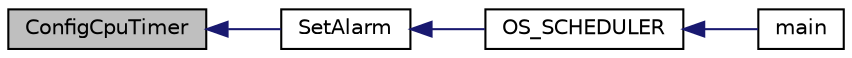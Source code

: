 digraph "ConfigCpuTimer"
{
  edge [fontname="Helvetica",fontsize="10",labelfontname="Helvetica",labelfontsize="10"];
  node [fontname="Helvetica",fontsize="10",shape=record];
  rankdir="LR";
  Node1 [label="ConfigCpuTimer",height=0.2,width=0.4,color="black", fillcolor="grey75", style="filled", fontcolor="black"];
  Node1 -> Node2 [dir="back",color="midnightblue",fontsize="10",style="solid",fontname="Helvetica"];
  Node2 [label="SetAlarm",height=0.2,width=0.4,color="black", fillcolor="white", style="filled",URL="$main___s_o_8c.html#a3e6eee2cb5b75dddeb4782c1c5e66765"];
  Node2 -> Node3 [dir="back",color="midnightblue",fontsize="10",style="solid",fontname="Helvetica"];
  Node3 [label="OS_SCHEDULER",height=0.2,width=0.4,color="black", fillcolor="white", style="filled",URL="$main___s_o_8c.html#a200ce9c7c345c3777e63271dd1252c0e"];
  Node3 -> Node4 [dir="back",color="midnightblue",fontsize="10",style="solid",fontname="Helvetica"];
  Node4 [label="main",height=0.2,width=0.4,color="black", fillcolor="white", style="filled",URL="$main___s_o_8c.html#a6288eba0f8e8ad3ab1544ad731eb7667"];
}
